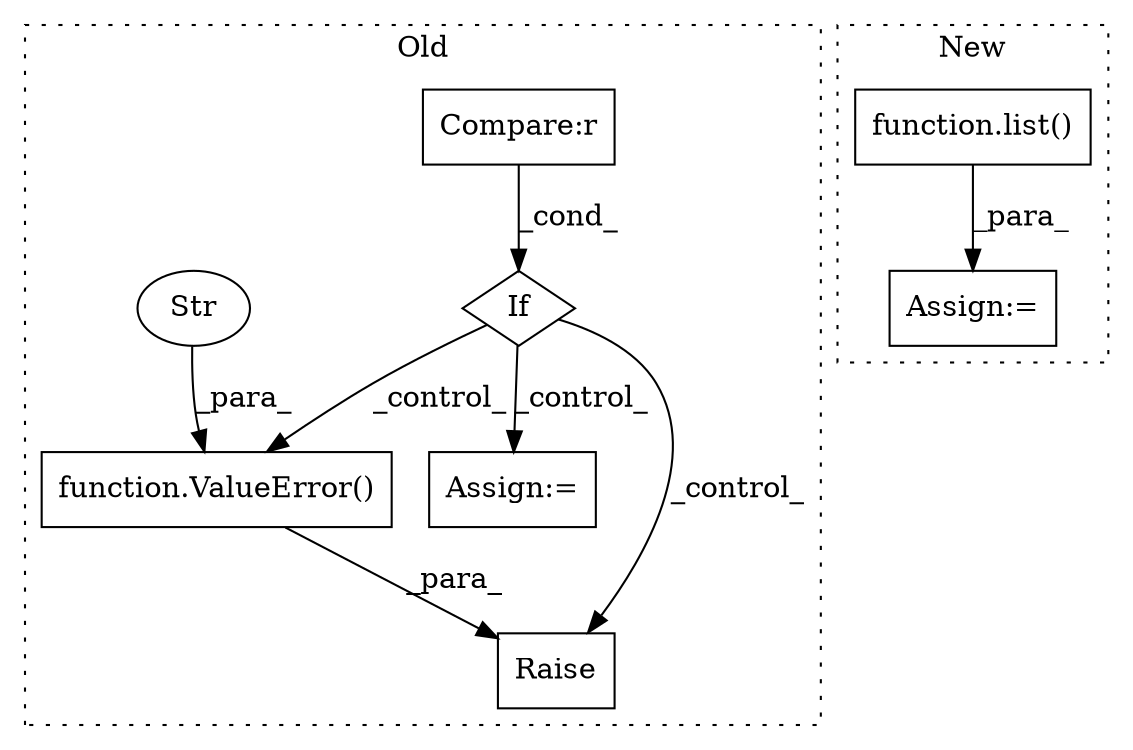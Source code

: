 digraph G {
subgraph cluster0 {
1 [label="Raise" a="91" s="886" l="6" shape="box"];
4 [label="If" a="96" s="852" l="3" shape="diamond"];
5 [label="Assign:=" a="68" s="1013" l="3" shape="box"];
6 [label="Compare:r" a="40" s="855" l="21" shape="box"];
7 [label="function.ValueError()" a="75" s="892,959" l="11,1" shape="box"];
8 [label="Str" a="66" s="903" l="50" shape="ellipse"];
label = "Old";
style="dotted";
}
subgraph cluster1 {
2 [label="function.list()" a="75" s="1428,1458" l="5,1" shape="box"];
3 [label="Assign:=" a="68" s="1425" l="3" shape="box"];
label = "New";
style="dotted";
}
2 -> 3 [label="_para_"];
4 -> 5 [label="_control_"];
4 -> 7 [label="_control_"];
4 -> 1 [label="_control_"];
6 -> 4 [label="_cond_"];
7 -> 1 [label="_para_"];
8 -> 7 [label="_para_"];
}